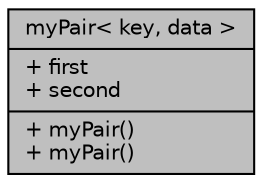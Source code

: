 digraph "myPair&lt; key, data &gt;"
{
 // INTERACTIVE_SVG=YES
 // LATEX_PDF_SIZE
  bgcolor="transparent";
  edge [fontname="Helvetica",fontsize="10",labelfontname="Helvetica",labelfontsize="10"];
  node [fontname="Helvetica",fontsize="10",shape=record];
  Node1 [label="{myPair\< key, data \>\n|+ first\l+ second\l|+ myPair()\l+ myPair()\l}",height=0.2,width=0.4,color="black", fillcolor="grey75", style="filled", fontcolor="black",tooltip="myPair stucture is a pair that holds the key, and the data. It is initialised with the key and data i..."];
}
